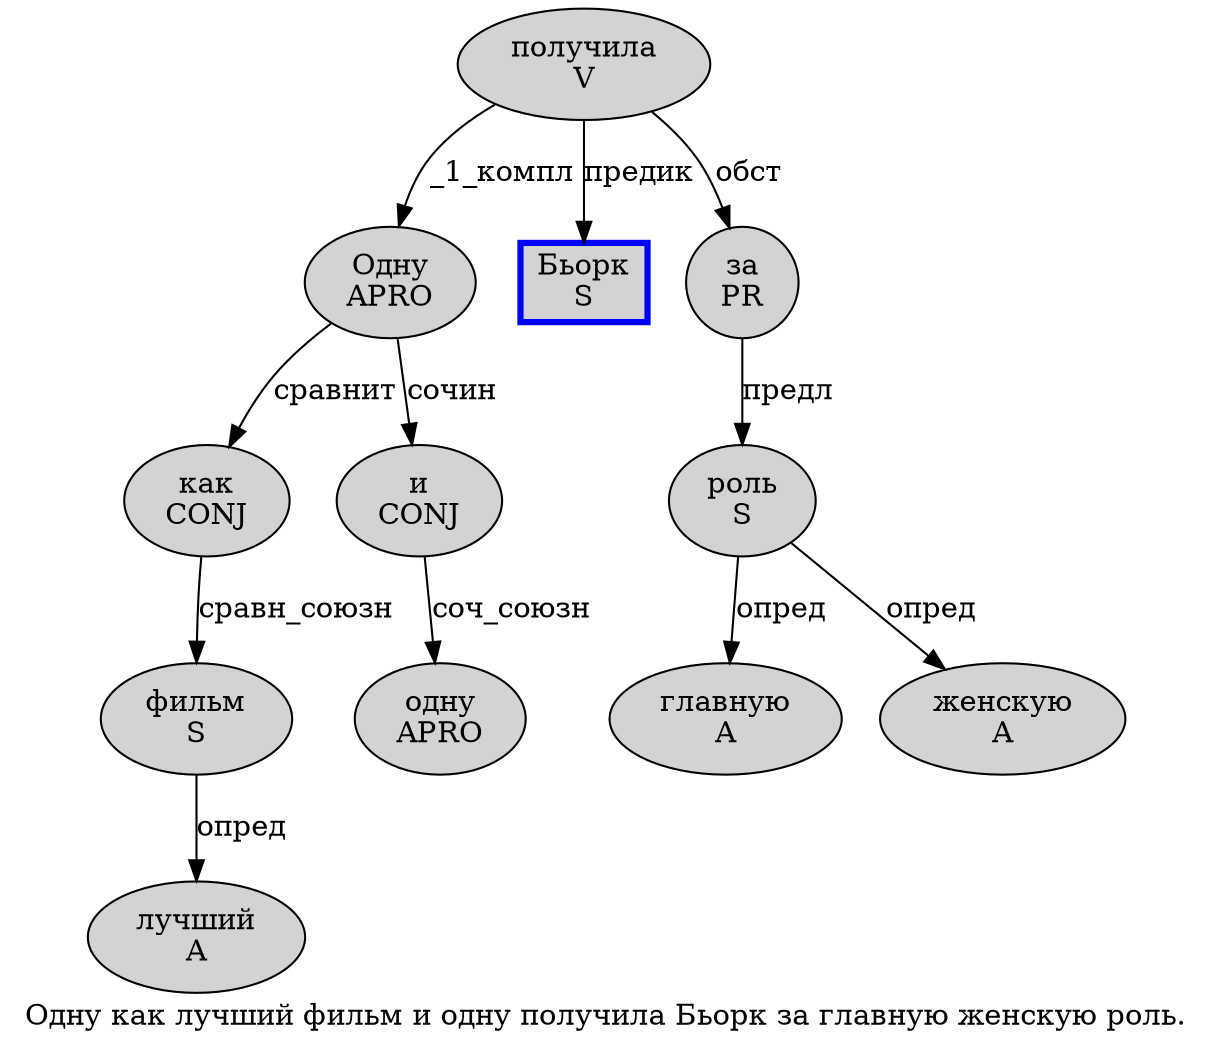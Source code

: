 digraph SENTENCE_1072 {
	graph [label="Одну как лучший фильм и одну получила Бьорк за главную женскую роль."]
	node [style=filled]
		0 [label="Одну
APRO" color="" fillcolor=lightgray penwidth=1 shape=ellipse]
		1 [label="как
CONJ" color="" fillcolor=lightgray penwidth=1 shape=ellipse]
		2 [label="лучший
A" color="" fillcolor=lightgray penwidth=1 shape=ellipse]
		3 [label="фильм
S" color="" fillcolor=lightgray penwidth=1 shape=ellipse]
		4 [label="и
CONJ" color="" fillcolor=lightgray penwidth=1 shape=ellipse]
		5 [label="одну
APRO" color="" fillcolor=lightgray penwidth=1 shape=ellipse]
		6 [label="получила
V" color="" fillcolor=lightgray penwidth=1 shape=ellipse]
		7 [label="Бьорк
S" color=blue fillcolor=lightgray penwidth=3 shape=box]
		8 [label="за
PR" color="" fillcolor=lightgray penwidth=1 shape=ellipse]
		9 [label="главную
A" color="" fillcolor=lightgray penwidth=1 shape=ellipse]
		10 [label="женскую
A" color="" fillcolor=lightgray penwidth=1 shape=ellipse]
		11 [label="роль
S" color="" fillcolor=lightgray penwidth=1 shape=ellipse]
			6 -> 0 [label="_1_компл"]
			6 -> 7 [label="предик"]
			6 -> 8 [label="обст"]
			11 -> 9 [label="опред"]
			11 -> 10 [label="опред"]
			8 -> 11 [label="предл"]
			4 -> 5 [label="соч_союзн"]
			0 -> 1 [label="сравнит"]
			0 -> 4 [label="сочин"]
			3 -> 2 [label="опред"]
			1 -> 3 [label="сравн_союзн"]
}